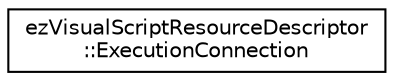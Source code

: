 digraph "Graphical Class Hierarchy"
{
 // LATEX_PDF_SIZE
  edge [fontname="Helvetica",fontsize="10",labelfontname="Helvetica",labelfontsize="10"];
  node [fontname="Helvetica",fontsize="10",shape=record];
  rankdir="LR";
  Node0 [label="ezVisualScriptResourceDescriptor\l::ExecutionConnection",height=0.2,width=0.4,color="black", fillcolor="white", style="filled",URL="$d8/d3d/structez_visual_script_resource_descriptor_1_1_execution_connection.htm",tooltip=" "];
}
